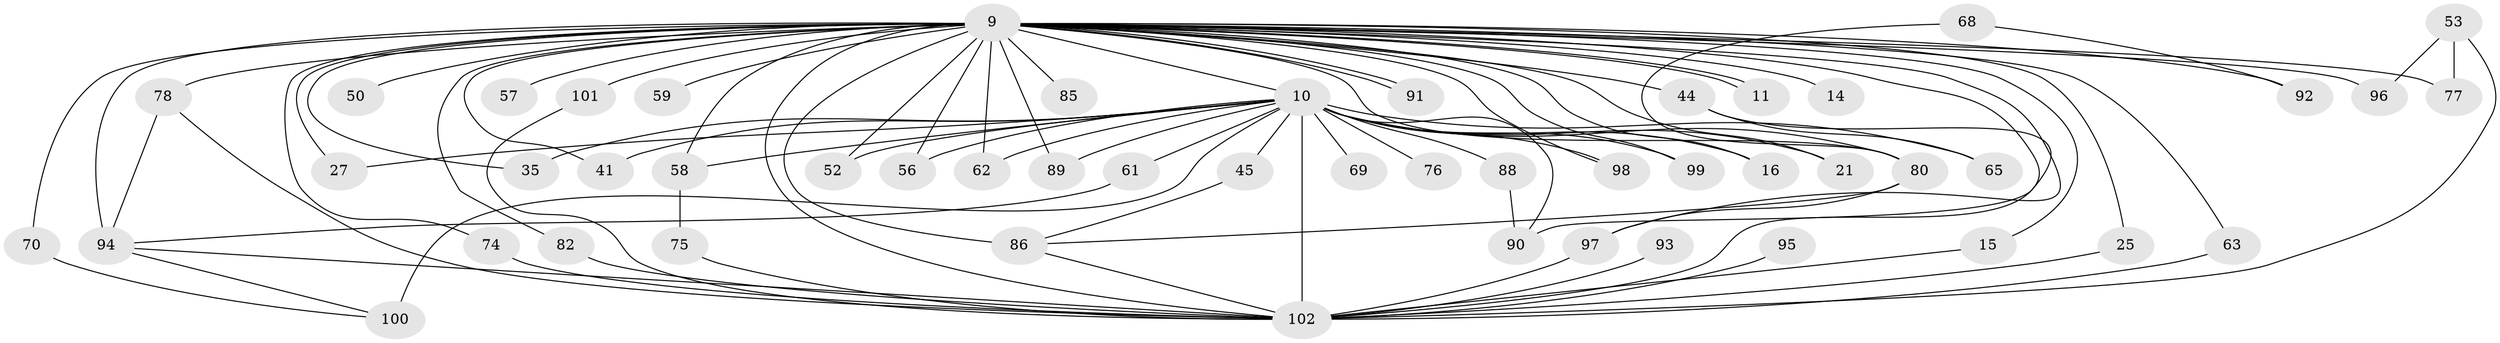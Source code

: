 // original degree distribution, {19: 0.00980392156862745, 30: 0.00980392156862745, 17: 0.0196078431372549, 20: 0.00980392156862745, 18: 0.00980392156862745, 13: 0.00980392156862745, 14: 0.00980392156862745, 37: 0.00980392156862745, 28: 0.00980392156862745, 2: 0.5490196078431373, 4: 0.058823529411764705, 6: 0.00980392156862745, 7: 0.0196078431372549, 5: 0.0392156862745098, 3: 0.22549019607843138}
// Generated by graph-tools (version 1.1) at 2025/44/03/09/25 04:44:14]
// undirected, 51 vertices, 91 edges
graph export_dot {
graph [start="1"]
  node [color=gray90,style=filled];
  9 [super="+2+8"];
  10 [super="+1+5"];
  11;
  14;
  15;
  16;
  21;
  25;
  27;
  35;
  41 [super="+40"];
  44 [super="+24"];
  45;
  50;
  52;
  53 [super="+49"];
  56;
  57;
  58 [super="+22"];
  59;
  61;
  62;
  63;
  65 [super="+32+23"];
  68;
  69;
  70;
  74;
  75;
  76 [super="+54+42"];
  77;
  78 [super="+31+51"];
  80 [super="+46+13"];
  82;
  85;
  86 [super="+66+81"];
  88 [super="+38"];
  89;
  90 [super="+84"];
  91;
  92 [super="+18+60"];
  93 [super="+83"];
  94 [super="+64+73+39"];
  95 [super="+72"];
  96 [super="+17+33+37"];
  97 [super="+28+71"];
  98;
  99;
  100 [super="+79"];
  101 [super="+87+47"];
  102 [super="+29+48+7"];
  9 -- 10 [weight=12];
  9 -- 11;
  9 -- 11;
  9 -- 14 [weight=2];
  9 -- 16;
  9 -- 52;
  9 -- 57 [weight=2];
  9 -- 82;
  9 -- 85 [weight=2];
  9 -- 91;
  9 -- 91;
  9 -- 94 [weight=8];
  9 -- 98;
  9 -- 70;
  9 -- 74;
  9 -- 78 [weight=2];
  9 -- 25;
  9 -- 35;
  9 -- 99;
  9 -- 41 [weight=2];
  9 -- 50 [weight=2];
  9 -- 56;
  9 -- 59 [weight=2];
  9 -- 92 [weight=4];
  9 -- 77;
  9 -- 15;
  9 -- 21;
  9 -- 89;
  9 -- 27;
  9 -- 96 [weight=5];
  9 -- 58 [weight=2];
  9 -- 62;
  9 -- 63;
  9 -- 97 [weight=2];
  9 -- 44;
  9 -- 80;
  9 -- 86 [weight=3];
  9 -- 102 [weight=10];
  9 -- 101 [weight=2];
  9 -- 90;
  10 -- 35;
  10 -- 88 [weight=3];
  10 -- 100 [weight=3];
  10 -- 69 [weight=2];
  10 -- 16;
  10 -- 21;
  10 -- 27;
  10 -- 99;
  10 -- 56;
  10 -- 62;
  10 -- 41;
  10 -- 65 [weight=3];
  10 -- 80 [weight=3];
  10 -- 89;
  10 -- 98;
  10 -- 45;
  10 -- 52;
  10 -- 58;
  10 -- 61;
  10 -- 102 [weight=14];
  10 -- 90;
  10 -- 76 [weight=3];
  15 -- 102;
  25 -- 102;
  44 -- 65;
  44 -- 102;
  45 -- 86;
  53 -- 77;
  53 -- 96 [weight=2];
  53 -- 102 [weight=2];
  58 -- 75;
  61 -- 94;
  63 -- 102;
  68 -- 92;
  68 -- 80;
  70 -- 100;
  74 -- 102;
  75 -- 102;
  78 -- 102;
  78 -- 94;
  80 -- 97;
  80 -- 86;
  82 -- 102;
  86 -- 102;
  88 -- 90;
  93 -- 102 [weight=3];
  94 -- 100;
  94 -- 102 [weight=2];
  95 -- 102 [weight=3];
  97 -- 102;
  101 -- 102;
}
